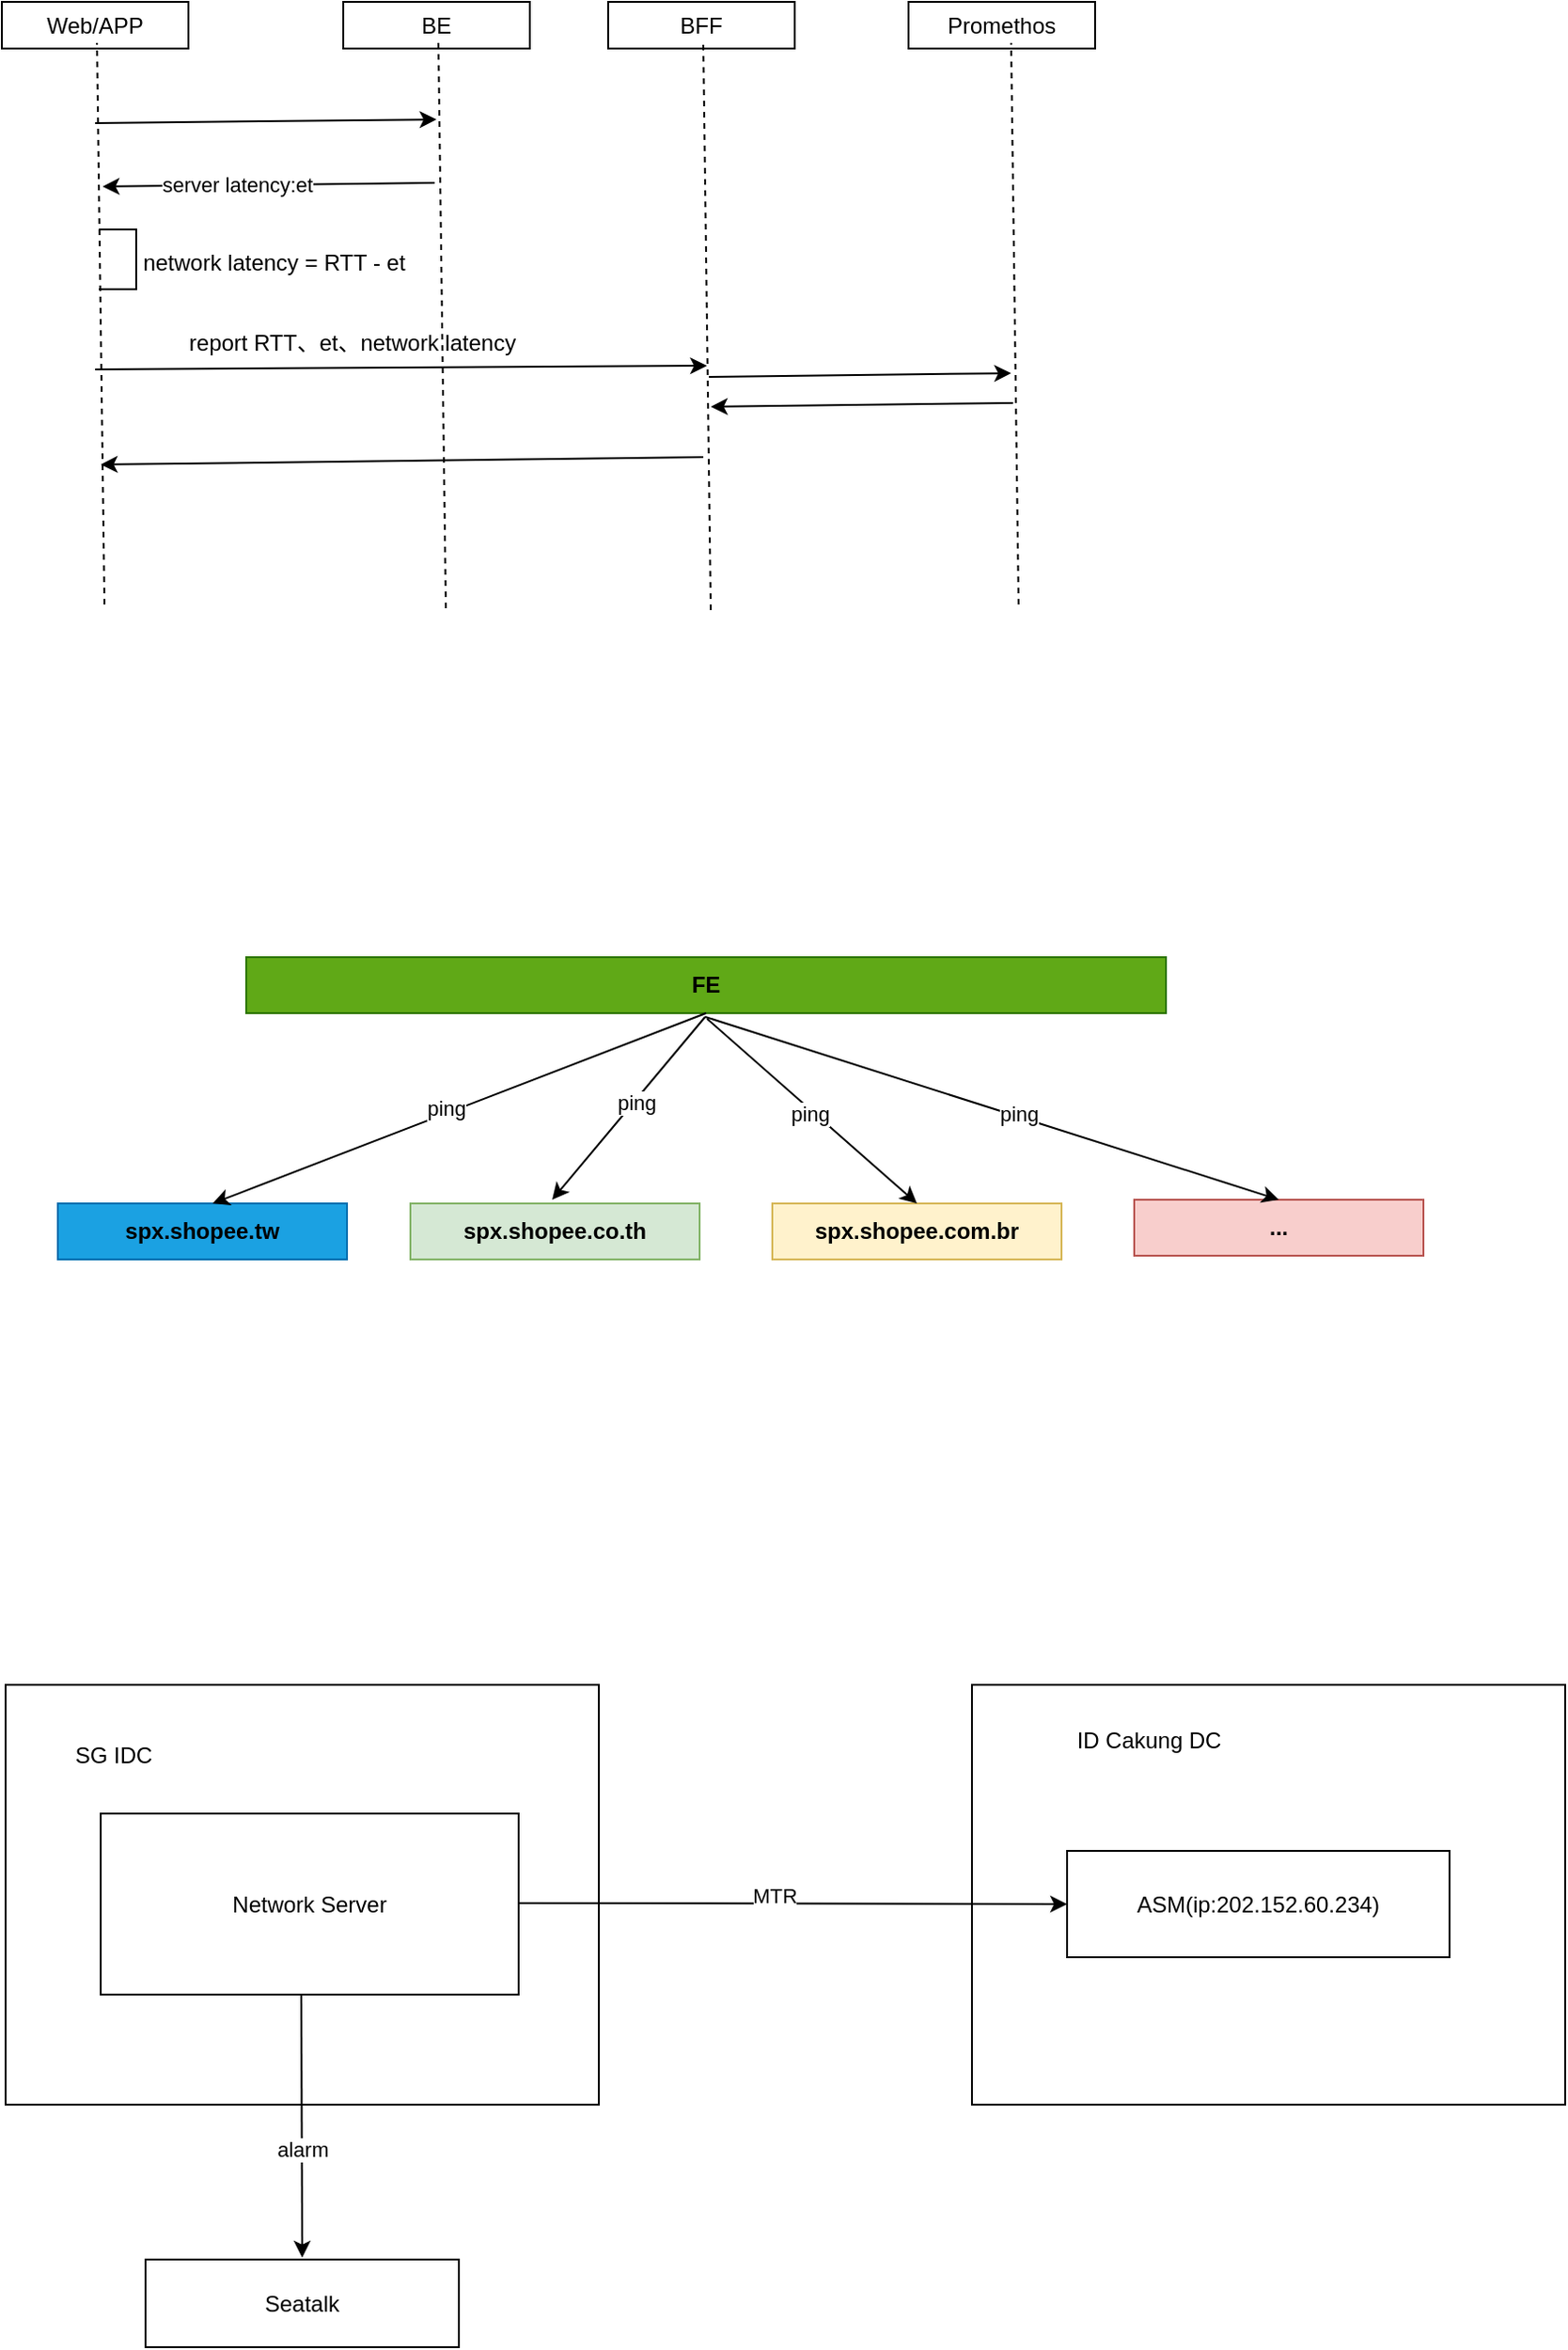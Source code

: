 <mxfile version="21.0.4" type="github">
  <diagram name="第 1 页" id="RlJ30OXIhEEYaeAUKg8W">
    <mxGraphModel dx="1143" dy="773" grid="0" gridSize="10" guides="1" tooltips="1" connect="1" arrows="1" fold="1" page="1" pageScale="1" pageWidth="3300" pageHeight="4681" math="0" shadow="0">
      <root>
        <mxCell id="0" />
        <mxCell id="1" parent="0" />
        <mxCell id="z8_VhtjDLDSPiQrXXz5P-1" value="Web/APP" style="rounded=0;whiteSpace=wrap;html=1;" vertex="1" parent="1">
          <mxGeometry x="102" y="142" width="100" height="25" as="geometry" />
        </mxCell>
        <mxCell id="z8_VhtjDLDSPiQrXXz5P-2" value="BE" style="rounded=0;whiteSpace=wrap;html=1;" vertex="1" parent="1">
          <mxGeometry x="285" y="142" width="100" height="25" as="geometry" />
        </mxCell>
        <mxCell id="z8_VhtjDLDSPiQrXXz5P-4" value="Promethos" style="rounded=0;whiteSpace=wrap;html=1;" vertex="1" parent="1">
          <mxGeometry x="588" y="142" width="100" height="25" as="geometry" />
        </mxCell>
        <mxCell id="z8_VhtjDLDSPiQrXXz5P-5" value="BFF" style="rounded=0;whiteSpace=wrap;html=1;" vertex="1" parent="1">
          <mxGeometry x="427" y="142" width="100" height="25" as="geometry" />
        </mxCell>
        <mxCell id="z8_VhtjDLDSPiQrXXz5P-8" value="" style="endArrow=none;dashed=1;html=1;rounded=0;" edge="1" parent="1">
          <mxGeometry width="50" height="50" relative="1" as="geometry">
            <mxPoint x="157" y="465" as="sourcePoint" />
            <mxPoint x="153" y="164" as="targetPoint" />
          </mxGeometry>
        </mxCell>
        <mxCell id="z8_VhtjDLDSPiQrXXz5P-9" value="" style="endArrow=none;dashed=1;html=1;rounded=0;" edge="1" parent="1">
          <mxGeometry width="50" height="50" relative="1" as="geometry">
            <mxPoint x="647" y="465" as="sourcePoint" />
            <mxPoint x="643" y="164" as="targetPoint" />
          </mxGeometry>
        </mxCell>
        <mxCell id="z8_VhtjDLDSPiQrXXz5P-10" value="" style="endArrow=none;dashed=1;html=1;rounded=0;" edge="1" parent="1">
          <mxGeometry width="50" height="50" relative="1" as="geometry">
            <mxPoint x="482" y="468" as="sourcePoint" />
            <mxPoint x="478" y="165" as="targetPoint" />
          </mxGeometry>
        </mxCell>
        <mxCell id="z8_VhtjDLDSPiQrXXz5P-11" value="" style="endArrow=none;dashed=1;html=1;rounded=0;" edge="1" parent="1">
          <mxGeometry width="50" height="50" relative="1" as="geometry">
            <mxPoint x="340" y="467" as="sourcePoint" />
            <mxPoint x="336" y="164" as="targetPoint" />
          </mxGeometry>
        </mxCell>
        <mxCell id="z8_VhtjDLDSPiQrXXz5P-14" value="" style="endArrow=classic;html=1;rounded=0;" edge="1" parent="1">
          <mxGeometry width="50" height="50" relative="1" as="geometry">
            <mxPoint x="334" y="239" as="sourcePoint" />
            <mxPoint x="156" y="241" as="targetPoint" />
          </mxGeometry>
        </mxCell>
        <mxCell id="z8_VhtjDLDSPiQrXXz5P-16" value="server&amp;nbsp;latency:et" style="edgeLabel;html=1;align=center;verticalAlign=middle;resizable=0;points=[];" vertex="1" connectable="0" parent="z8_VhtjDLDSPiQrXXz5P-14">
          <mxGeometry x="0.213" relative="1" as="geometry">
            <mxPoint x="2" as="offset" />
          </mxGeometry>
        </mxCell>
        <mxCell id="z8_VhtjDLDSPiQrXXz5P-15" value="" style="endArrow=classic;html=1;rounded=0;" edge="1" parent="1">
          <mxGeometry width="50" height="50" relative="1" as="geometry">
            <mxPoint x="152" y="207" as="sourcePoint" />
            <mxPoint x="335" y="205" as="targetPoint" />
          </mxGeometry>
        </mxCell>
        <mxCell id="z8_VhtjDLDSPiQrXXz5P-17" value="" style="endArrow=none;html=1;rounded=0;" edge="1" parent="1">
          <mxGeometry width="50" height="50" relative="1" as="geometry">
            <mxPoint x="154" y="264" as="sourcePoint" />
            <mxPoint x="154" y="296" as="targetPoint" />
            <Array as="points">
              <mxPoint x="174" y="264" />
              <mxPoint x="174" y="296" />
            </Array>
          </mxGeometry>
        </mxCell>
        <mxCell id="z8_VhtjDLDSPiQrXXz5P-19" value="network latency = RTT - et" style="text;html=1;strokeColor=none;fillColor=none;align=center;verticalAlign=middle;whiteSpace=wrap;rounded=0;" vertex="1" parent="1">
          <mxGeometry x="175" y="266" width="146" height="32" as="geometry" />
        </mxCell>
        <mxCell id="z8_VhtjDLDSPiQrXXz5P-20" value="" style="endArrow=classic;html=1;rounded=0;" edge="1" parent="1">
          <mxGeometry width="50" height="50" relative="1" as="geometry">
            <mxPoint x="152" y="339" as="sourcePoint" />
            <mxPoint x="480" y="337" as="targetPoint" />
          </mxGeometry>
        </mxCell>
        <mxCell id="z8_VhtjDLDSPiQrXXz5P-21" value="" style="endArrow=classic;html=1;rounded=0;" edge="1" parent="1">
          <mxGeometry width="50" height="50" relative="1" as="geometry">
            <mxPoint x="481" y="343" as="sourcePoint" />
            <mxPoint x="643" y="341" as="targetPoint" />
          </mxGeometry>
        </mxCell>
        <mxCell id="z8_VhtjDLDSPiQrXXz5P-22" value="" style="endArrow=classic;html=1;rounded=0;" edge="1" parent="1">
          <mxGeometry width="50" height="50" relative="1" as="geometry">
            <mxPoint x="644" y="357" as="sourcePoint" />
            <mxPoint x="482" y="359" as="targetPoint" />
          </mxGeometry>
        </mxCell>
        <mxCell id="z8_VhtjDLDSPiQrXXz5P-23" value="" style="endArrow=classic;html=1;rounded=0;" edge="1" parent="1">
          <mxGeometry width="50" height="50" relative="1" as="geometry">
            <mxPoint x="478" y="386" as="sourcePoint" />
            <mxPoint x="155" y="390" as="targetPoint" />
          </mxGeometry>
        </mxCell>
        <mxCell id="z8_VhtjDLDSPiQrXXz5P-24" value="report RTT、et、network latency" style="text;html=1;strokeColor=none;fillColor=none;align=center;verticalAlign=middle;whiteSpace=wrap;rounded=0;" vertex="1" parent="1">
          <mxGeometry x="160" y="311" width="260" height="28" as="geometry" />
        </mxCell>
        <mxCell id="z8_VhtjDLDSPiQrXXz5P-25" value="&lt;b&gt;FE&lt;/b&gt;" style="rounded=0;whiteSpace=wrap;html=1;fillColor=#60a917;strokeColor=#2D7600;fontColor=#000000;" vertex="1" parent="1">
          <mxGeometry x="233" y="654" width="493" height="30" as="geometry" />
        </mxCell>
        <mxCell id="z8_VhtjDLDSPiQrXXz5P-26" value="spx.shopee.tw" style="rounded=0;whiteSpace=wrap;html=1;fillColor=#1ba1e2;fontColor=#000000;strokeColor=#006EAF;fontStyle=1" vertex="1" parent="1">
          <mxGeometry x="132" y="786" width="155" height="30" as="geometry" />
        </mxCell>
        <mxCell id="z8_VhtjDLDSPiQrXXz5P-27" value="spx.shopee.co.th" style="rounded=0;whiteSpace=wrap;html=1;fillColor=#d5e8d4;strokeColor=#82b366;fontStyle=1;fontColor=#000000;" vertex="1" parent="1">
          <mxGeometry x="321" y="786" width="155" height="30" as="geometry" />
        </mxCell>
        <mxCell id="z8_VhtjDLDSPiQrXXz5P-28" value="spx.shopee.com.br" style="rounded=0;whiteSpace=wrap;html=1;fillColor=#fff2cc;strokeColor=#d6b656;fontStyle=1;" vertex="1" parent="1">
          <mxGeometry x="515" y="786" width="155" height="30" as="geometry" />
        </mxCell>
        <mxCell id="z8_VhtjDLDSPiQrXXz5P-29" value="..." style="rounded=0;whiteSpace=wrap;html=1;fillColor=#f8cecc;strokeColor=#b85450;fontStyle=1;" vertex="1" parent="1">
          <mxGeometry x="709" y="784" width="155" height="30" as="geometry" />
        </mxCell>
        <mxCell id="z8_VhtjDLDSPiQrXXz5P-30" value="" style="endArrow=classic;html=1;rounded=0;exitX=0.5;exitY=1;exitDx=0;exitDy=0;" edge="1" parent="1" source="z8_VhtjDLDSPiQrXXz5P-25">
          <mxGeometry width="50" height="50" relative="1" as="geometry">
            <mxPoint x="309" y="691" as="sourcePoint" />
            <mxPoint x="215" y="786" as="targetPoint" />
          </mxGeometry>
        </mxCell>
        <mxCell id="z8_VhtjDLDSPiQrXXz5P-36" value="ping" style="edgeLabel;html=1;align=center;verticalAlign=middle;resizable=0;points=[];" vertex="1" connectable="0" parent="z8_VhtjDLDSPiQrXXz5P-30">
          <mxGeometry x="0.055" y="-2" relative="1" as="geometry">
            <mxPoint y="-1" as="offset" />
          </mxGeometry>
        </mxCell>
        <mxCell id="z8_VhtjDLDSPiQrXXz5P-31" value="" style="endArrow=classic;html=1;rounded=0;" edge="1" parent="1">
          <mxGeometry width="50" height="50" relative="1" as="geometry">
            <mxPoint x="479" y="686" as="sourcePoint" />
            <mxPoint x="397" y="784" as="targetPoint" />
          </mxGeometry>
        </mxCell>
        <mxCell id="z8_VhtjDLDSPiQrXXz5P-37" value="ping" style="edgeLabel;html=1;align=center;verticalAlign=middle;resizable=0;points=[];" vertex="1" connectable="0" parent="z8_VhtjDLDSPiQrXXz5P-31">
          <mxGeometry x="-0.083" y="1" relative="1" as="geometry">
            <mxPoint as="offset" />
          </mxGeometry>
        </mxCell>
        <mxCell id="z8_VhtjDLDSPiQrXXz5P-32" value="" style="endArrow=classic;html=1;rounded=0;entryX=0.5;entryY=0;entryDx=0;entryDy=0;" edge="1" parent="1" target="z8_VhtjDLDSPiQrXXz5P-28">
          <mxGeometry width="50" height="50" relative="1" as="geometry">
            <mxPoint x="480" y="687" as="sourcePoint" />
            <mxPoint x="407" y="794" as="targetPoint" />
          </mxGeometry>
        </mxCell>
        <mxCell id="z8_VhtjDLDSPiQrXXz5P-38" value="ping" style="edgeLabel;html=1;align=center;verticalAlign=middle;resizable=0;points=[];" vertex="1" connectable="0" parent="z8_VhtjDLDSPiQrXXz5P-32">
          <mxGeometry x="-0.021" y="-1" relative="1" as="geometry">
            <mxPoint y="1" as="offset" />
          </mxGeometry>
        </mxCell>
        <mxCell id="z8_VhtjDLDSPiQrXXz5P-35" value="" style="endArrow=classic;html=1;rounded=0;entryX=0.5;entryY=0;entryDx=0;entryDy=0;" edge="1" parent="1" target="z8_VhtjDLDSPiQrXXz5P-29">
          <mxGeometry width="50" height="50" relative="1" as="geometry">
            <mxPoint x="479" y="686" as="sourcePoint" />
            <mxPoint x="613" y="806" as="targetPoint" />
          </mxGeometry>
        </mxCell>
        <mxCell id="z8_VhtjDLDSPiQrXXz5P-39" value="ping" style="edgeLabel;html=1;align=center;verticalAlign=middle;resizable=0;points=[];" vertex="1" connectable="0" parent="z8_VhtjDLDSPiQrXXz5P-35">
          <mxGeometry x="0.089" y="2" relative="1" as="geometry">
            <mxPoint as="offset" />
          </mxGeometry>
        </mxCell>
        <mxCell id="z8_VhtjDLDSPiQrXXz5P-43" value="" style="rounded=0;whiteSpace=wrap;html=1;" vertex="1" parent="1">
          <mxGeometry x="104" y="1044" width="318" height="225" as="geometry" />
        </mxCell>
        <mxCell id="z8_VhtjDLDSPiQrXXz5P-44" value="SG IDC" style="text;html=1;strokeColor=none;fillColor=none;align=center;verticalAlign=middle;whiteSpace=wrap;rounded=0;" vertex="1" parent="1">
          <mxGeometry x="132" y="1067" width="60" height="30" as="geometry" />
        </mxCell>
        <mxCell id="z8_VhtjDLDSPiQrXXz5P-45" value="Network Server" style="rounded=0;whiteSpace=wrap;html=1;" vertex="1" parent="1">
          <mxGeometry x="155" y="1113" width="224" height="97" as="geometry" />
        </mxCell>
        <mxCell id="z8_VhtjDLDSPiQrXXz5P-46" value="" style="rounded=0;whiteSpace=wrap;html=1;" vertex="1" parent="1">
          <mxGeometry x="622" y="1044" width="318" height="225" as="geometry" />
        </mxCell>
        <mxCell id="z8_VhtjDLDSPiQrXXz5P-47" value="ID Cakung DC" style="text;html=1;strokeColor=none;fillColor=none;align=center;verticalAlign=middle;whiteSpace=wrap;rounded=0;" vertex="1" parent="1">
          <mxGeometry x="666" y="1060" width="102" height="27" as="geometry" />
        </mxCell>
        <mxCell id="z8_VhtjDLDSPiQrXXz5P-48" value="ASM(ip:202.152.60.234)" style="rounded=0;whiteSpace=wrap;html=1;" vertex="1" parent="1">
          <mxGeometry x="673" y="1133" width="205" height="57" as="geometry" />
        </mxCell>
        <mxCell id="z8_VhtjDLDSPiQrXXz5P-49" value="" style="endArrow=classic;html=1;rounded=0;entryX=0;entryY=0.5;entryDx=0;entryDy=0;" edge="1" parent="1" target="z8_VhtjDLDSPiQrXXz5P-48">
          <mxGeometry width="50" height="50" relative="1" as="geometry">
            <mxPoint x="379" y="1161" as="sourcePoint" />
            <mxPoint x="429" y="1111" as="targetPoint" />
          </mxGeometry>
        </mxCell>
        <mxCell id="z8_VhtjDLDSPiQrXXz5P-50" value="MTR" style="edgeLabel;html=1;align=center;verticalAlign=middle;resizable=0;points=[];" vertex="1" connectable="0" parent="z8_VhtjDLDSPiQrXXz5P-49">
          <mxGeometry x="-0.067" y="4" relative="1" as="geometry">
            <mxPoint as="offset" />
          </mxGeometry>
        </mxCell>
        <mxCell id="z8_VhtjDLDSPiQrXXz5P-51" value="Seatalk" style="rounded=0;whiteSpace=wrap;html=1;" vertex="1" parent="1">
          <mxGeometry x="179" y="1352" width="168" height="47" as="geometry" />
        </mxCell>
        <mxCell id="z8_VhtjDLDSPiQrXXz5P-52" value="" style="endArrow=classic;html=1;rounded=0;" edge="1" parent="1">
          <mxGeometry width="50" height="50" relative="1" as="geometry">
            <mxPoint x="262.5" y="1210" as="sourcePoint" />
            <mxPoint x="263" y="1351" as="targetPoint" />
          </mxGeometry>
        </mxCell>
        <mxCell id="z8_VhtjDLDSPiQrXXz5P-53" value="alarm" style="edgeLabel;html=1;align=center;verticalAlign=middle;resizable=0;points=[];" vertex="1" connectable="0" parent="z8_VhtjDLDSPiQrXXz5P-52">
          <mxGeometry x="0.171" relative="1" as="geometry">
            <mxPoint as="offset" />
          </mxGeometry>
        </mxCell>
      </root>
    </mxGraphModel>
  </diagram>
</mxfile>
